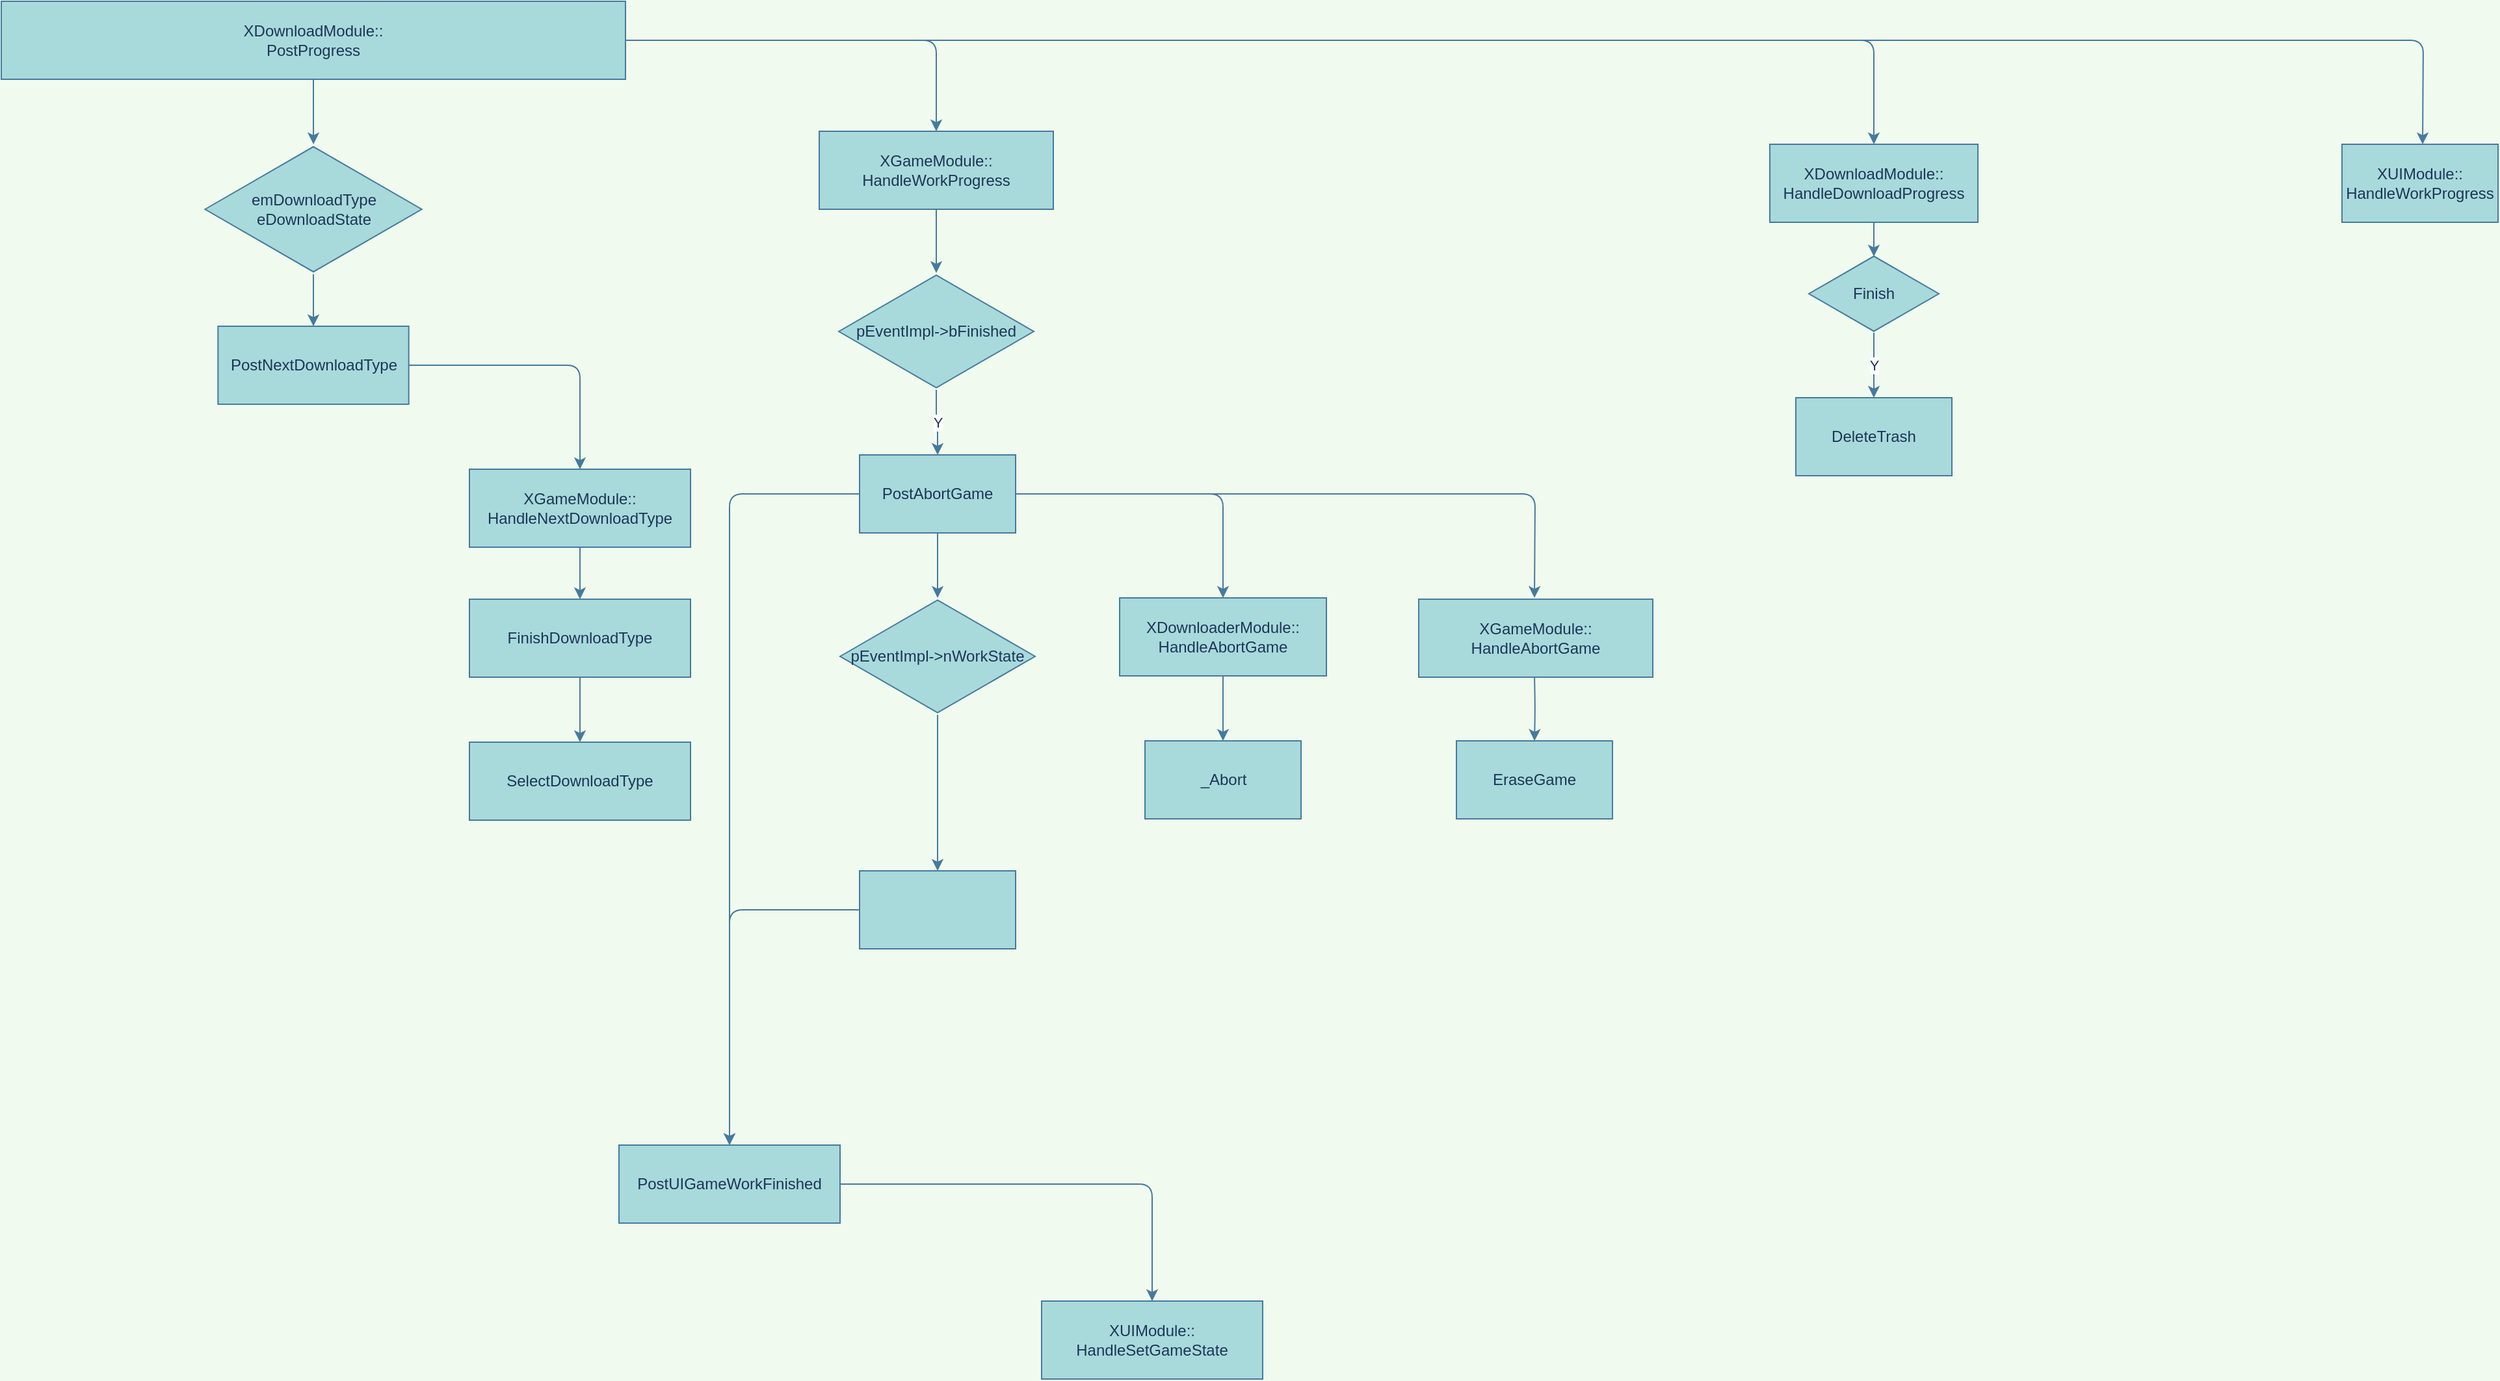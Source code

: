 <mxfile version="17.2.5" type="github"><diagram id="SnNMQvlH87oYWZHoETF5" name="Page-1"><mxGraphModel dx="1422" dy="737" grid="1" gridSize="10" guides="1" tooltips="1" connect="1" arrows="1" fold="1" page="1" pageScale="1" pageWidth="827" pageHeight="1169" background="#F1FAEE" math="0" shadow="0"><root><mxCell id="0"/><mxCell id="1" parent="0"/><mxCell id="a3GreiC_1IcMXyVNcGRU-66" value="" style="edgeStyle=orthogonalEdgeStyle;curved=0;rounded=1;sketch=0;orthogonalLoop=1;jettySize=auto;html=1;fontColor=#1D3557;strokeColor=#457B9D;fillColor=#A8DADC;" edge="1" parent="1" source="a3GreiC_1IcMXyVNcGRU-11" target="a3GreiC_1IcMXyVNcGRU-24"><mxGeometry relative="1" as="geometry"/></mxCell><mxCell id="a3GreiC_1IcMXyVNcGRU-69" style="edgeStyle=orthogonalEdgeStyle;curved=0;rounded=1;sketch=0;orthogonalLoop=1;jettySize=auto;html=1;exitX=1;exitY=0.5;exitDx=0;exitDy=0;entryX=0.5;entryY=0;entryDx=0;entryDy=0;fontColor=#1D3557;strokeColor=#457B9D;fillColor=#A8DADC;" edge="1" parent="1" source="a3GreiC_1IcMXyVNcGRU-11" target="a3GreiC_1IcMXyVNcGRU-12"><mxGeometry relative="1" as="geometry"/></mxCell><mxCell id="a3GreiC_1IcMXyVNcGRU-95" style="edgeStyle=orthogonalEdgeStyle;curved=0;rounded=1;sketch=0;orthogonalLoop=1;jettySize=auto;html=1;exitX=1;exitY=0.5;exitDx=0;exitDy=0;entryX=0.5;entryY=0;entryDx=0;entryDy=0;fontColor=#1D3557;strokeColor=#457B9D;fillColor=#A8DADC;" edge="1" parent="1" source="a3GreiC_1IcMXyVNcGRU-11" target="a3GreiC_1IcMXyVNcGRU-39"><mxGeometry relative="1" as="geometry"/></mxCell><mxCell id="a3GreiC_1IcMXyVNcGRU-98" style="edgeStyle=orthogonalEdgeStyle;curved=0;rounded=1;sketch=0;orthogonalLoop=1;jettySize=auto;html=1;exitX=1;exitY=0.5;exitDx=0;exitDy=0;fontColor=#1D3557;strokeColor=#457B9D;fillColor=#A8DADC;" edge="1" parent="1" source="a3GreiC_1IcMXyVNcGRU-11"><mxGeometry relative="1" as="geometry"><mxPoint x="2102" y="120" as="targetPoint"/></mxGeometry></mxCell><mxCell id="a3GreiC_1IcMXyVNcGRU-11" value="XDownloadModule::&lt;br&gt;PostProgress" style="rounded=0;whiteSpace=wrap;html=1;sketch=0;fontColor=#1D3557;strokeColor=#457B9D;fillColor=#A8DADC;" vertex="1" parent="1"><mxGeometry x="240" y="10" width="480" height="60" as="geometry"/></mxCell><mxCell id="a3GreiC_1IcMXyVNcGRU-16" style="edgeStyle=orthogonalEdgeStyle;curved=0;rounded=1;sketch=0;orthogonalLoop=1;jettySize=auto;html=1;exitX=0.5;exitY=1;exitDx=0;exitDy=0;entryX=0.5;entryY=0.022;entryDx=0;entryDy=0;entryPerimeter=0;fontColor=#1D3557;strokeColor=#457B9D;fillColor=#A8DADC;" edge="1" parent="1" source="a3GreiC_1IcMXyVNcGRU-12" target="a3GreiC_1IcMXyVNcGRU-14"><mxGeometry relative="1" as="geometry"/></mxCell><mxCell id="a3GreiC_1IcMXyVNcGRU-12" value="XDownloadModule::&lt;br&gt;HandleDownloadProgress" style="rounded=0;whiteSpace=wrap;html=1;sketch=0;fontColor=#1D3557;strokeColor=#457B9D;fillColor=#A8DADC;" vertex="1" parent="1"><mxGeometry x="1600" y="120" width="160" height="60" as="geometry"/></mxCell><mxCell id="a3GreiC_1IcMXyVNcGRU-88" value="Y" style="edgeStyle=orthogonalEdgeStyle;curved=0;rounded=1;sketch=0;orthogonalLoop=1;jettySize=auto;html=1;fontColor=#1D3557;strokeColor=#457B9D;fillColor=#A8DADC;" edge="1" parent="1" source="a3GreiC_1IcMXyVNcGRU-14" target="a3GreiC_1IcMXyVNcGRU-17"><mxGeometry relative="1" as="geometry"/></mxCell><mxCell id="a3GreiC_1IcMXyVNcGRU-14" value="Finish" style="html=1;whiteSpace=wrap;aspect=fixed;shape=isoRectangle;rounded=0;sketch=0;fontColor=#1D3557;strokeColor=#457B9D;fillColor=#A8DADC;" vertex="1" parent="1"><mxGeometry x="1630" y="205" width="100" height="60" as="geometry"/></mxCell><mxCell id="a3GreiC_1IcMXyVNcGRU-17" value="DeleteTrash" style="whiteSpace=wrap;html=1;fillColor=#A8DADC;strokeColor=#457B9D;fontColor=#1D3557;rounded=0;sketch=0;" vertex="1" parent="1"><mxGeometry x="1620" y="315" width="120" height="60" as="geometry"/></mxCell><mxCell id="a3GreiC_1IcMXyVNcGRU-27" value="" style="edgeStyle=orthogonalEdgeStyle;curved=0;rounded=1;sketch=0;orthogonalLoop=1;jettySize=auto;html=1;fontColor=#1D3557;strokeColor=#457B9D;fillColor=#A8DADC;" edge="1" parent="1" source="a3GreiC_1IcMXyVNcGRU-24" target="a3GreiC_1IcMXyVNcGRU-26"><mxGeometry relative="1" as="geometry"/></mxCell><mxCell id="a3GreiC_1IcMXyVNcGRU-24" value="emDownloadType&lt;br&gt;eDownloadState" style="html=1;whiteSpace=wrap;aspect=fixed;shape=isoRectangle;rounded=0;sketch=0;fontColor=#1D3557;strokeColor=#457B9D;fillColor=#A8DADC;" vertex="1" parent="1"><mxGeometry x="396.67" y="120" width="166.67" height="100" as="geometry"/></mxCell><mxCell id="a3GreiC_1IcMXyVNcGRU-72" value="" style="edgeStyle=orthogonalEdgeStyle;curved=0;rounded=1;sketch=0;orthogonalLoop=1;jettySize=auto;html=1;fontColor=#1D3557;strokeColor=#457B9D;fillColor=#A8DADC;" edge="1" parent="1" source="a3GreiC_1IcMXyVNcGRU-26" target="a3GreiC_1IcMXyVNcGRU-71"><mxGeometry relative="1" as="geometry"/></mxCell><mxCell id="a3GreiC_1IcMXyVNcGRU-26" value="PostNextDownloadType" style="whiteSpace=wrap;html=1;fillColor=#A8DADC;strokeColor=#457B9D;fontColor=#1D3557;rounded=0;sketch=0;" vertex="1" parent="1"><mxGeometry x="406.66" y="260" width="146.67" height="60" as="geometry"/></mxCell><mxCell id="a3GreiC_1IcMXyVNcGRU-46" style="edgeStyle=orthogonalEdgeStyle;curved=0;rounded=1;sketch=0;orthogonalLoop=1;jettySize=auto;html=1;exitX=0.5;exitY=1;exitDx=0;exitDy=0;fontColor=#1D3557;strokeColor=#457B9D;fillColor=#A8DADC;" edge="1" parent="1" source="a3GreiC_1IcMXyVNcGRU-39" target="a3GreiC_1IcMXyVNcGRU-45"><mxGeometry relative="1" as="geometry"/></mxCell><mxCell id="a3GreiC_1IcMXyVNcGRU-39" value="XGameModule::&lt;br&gt;HandleWorkProgress" style="rounded=0;whiteSpace=wrap;html=1;sketch=0;fontColor=#1D3557;strokeColor=#457B9D;fillColor=#A8DADC;" vertex="1" parent="1"><mxGeometry x="869" y="110" width="180" height="60" as="geometry"/></mxCell><mxCell id="a3GreiC_1IcMXyVNcGRU-48" value="Y" style="edgeStyle=orthogonalEdgeStyle;curved=0;rounded=1;sketch=0;orthogonalLoop=1;jettySize=auto;html=1;fontColor=#1D3557;strokeColor=#457B9D;fillColor=#A8DADC;" edge="1" parent="1" source="a3GreiC_1IcMXyVNcGRU-45" target="a3GreiC_1IcMXyVNcGRU-47"><mxGeometry relative="1" as="geometry"/></mxCell><mxCell id="a3GreiC_1IcMXyVNcGRU-45" value="pEventImpl-&amp;gt;bFinished" style="html=1;whiteSpace=wrap;aspect=fixed;shape=isoRectangle;rounded=0;sketch=0;fontColor=#1D3557;strokeColor=#457B9D;fillColor=#A8DADC;" vertex="1" parent="1"><mxGeometry x="884" y="219" width="150" height="90" as="geometry"/></mxCell><mxCell id="a3GreiC_1IcMXyVNcGRU-78" value="" style="edgeStyle=orthogonalEdgeStyle;curved=0;rounded=1;sketch=0;orthogonalLoop=1;jettySize=auto;html=1;fontColor=#1D3557;strokeColor=#457B9D;fillColor=#A8DADC;" edge="1" parent="1" source="a3GreiC_1IcMXyVNcGRU-47" target="a3GreiC_1IcMXyVNcGRU-77"><mxGeometry relative="1" as="geometry"/></mxCell><mxCell id="a3GreiC_1IcMXyVNcGRU-86" value="" style="edgeStyle=orthogonalEdgeStyle;curved=0;rounded=1;sketch=0;orthogonalLoop=1;jettySize=auto;html=1;fontColor=#1D3557;strokeColor=#457B9D;fillColor=#A8DADC;" edge="1" parent="1" source="a3GreiC_1IcMXyVNcGRU-47" target="a3GreiC_1IcMXyVNcGRU-85"><mxGeometry relative="1" as="geometry"/></mxCell><mxCell id="a3GreiC_1IcMXyVNcGRU-90" style="edgeStyle=orthogonalEdgeStyle;curved=0;rounded=1;sketch=0;orthogonalLoop=1;jettySize=auto;html=1;exitX=1;exitY=0.5;exitDx=0;exitDy=0;fontColor=#1D3557;strokeColor=#457B9D;fillColor=#A8DADC;" edge="1" parent="1" source="a3GreiC_1IcMXyVNcGRU-47"><mxGeometry relative="1" as="geometry"><mxPoint x="1419" y="469" as="targetPoint"/></mxGeometry></mxCell><mxCell id="a3GreiC_1IcMXyVNcGRU-96" style="edgeStyle=orthogonalEdgeStyle;curved=0;rounded=1;sketch=0;orthogonalLoop=1;jettySize=auto;html=1;exitX=0;exitY=0.5;exitDx=0;exitDy=0;entryX=0.5;entryY=0;entryDx=0;entryDy=0;fontColor=#1D3557;strokeColor=#457B9D;fillColor=#A8DADC;" edge="1" parent="1" source="a3GreiC_1IcMXyVNcGRU-47" target="a3GreiC_1IcMXyVNcGRU-82"><mxGeometry relative="1" as="geometry"/></mxCell><mxCell id="a3GreiC_1IcMXyVNcGRU-47" value="PostAbortGame" style="whiteSpace=wrap;html=1;fillColor=#A8DADC;strokeColor=#457B9D;fontColor=#1D3557;rounded=0;sketch=0;" vertex="1" parent="1"><mxGeometry x="900" y="359" width="120" height="60" as="geometry"/></mxCell><mxCell id="a3GreiC_1IcMXyVNcGRU-74" value="" style="edgeStyle=orthogonalEdgeStyle;curved=0;rounded=1;sketch=0;orthogonalLoop=1;jettySize=auto;html=1;fontColor=#1D3557;strokeColor=#457B9D;fillColor=#A8DADC;" edge="1" parent="1" source="a3GreiC_1IcMXyVNcGRU-71" target="a3GreiC_1IcMXyVNcGRU-73"><mxGeometry relative="1" as="geometry"/></mxCell><mxCell id="a3GreiC_1IcMXyVNcGRU-71" value="&lt;span&gt;XGameModule::&lt;/span&gt;&lt;br&gt;HandleNextDownloadType" style="whiteSpace=wrap;html=1;fillColor=#A8DADC;strokeColor=#457B9D;fontColor=#1D3557;rounded=0;sketch=0;" vertex="1" parent="1"><mxGeometry x="600" y="370" width="170.01" height="60" as="geometry"/></mxCell><mxCell id="a3GreiC_1IcMXyVNcGRU-76" value="" style="edgeStyle=orthogonalEdgeStyle;curved=0;rounded=1;sketch=0;orthogonalLoop=1;jettySize=auto;html=1;fontColor=#1D3557;strokeColor=#457B9D;fillColor=#A8DADC;" edge="1" parent="1" source="a3GreiC_1IcMXyVNcGRU-73" target="a3GreiC_1IcMXyVNcGRU-75"><mxGeometry relative="1" as="geometry"/></mxCell><mxCell id="a3GreiC_1IcMXyVNcGRU-73" value="FinishDownloadType" style="whiteSpace=wrap;html=1;fillColor=#A8DADC;strokeColor=#457B9D;fontColor=#1D3557;rounded=0;sketch=0;" vertex="1" parent="1"><mxGeometry x="600" y="470" width="170" height="60" as="geometry"/></mxCell><mxCell id="a3GreiC_1IcMXyVNcGRU-75" value="SelectDownloadType" style="whiteSpace=wrap;html=1;fillColor=#A8DADC;strokeColor=#457B9D;fontColor=#1D3557;rounded=0;sketch=0;" vertex="1" parent="1"><mxGeometry x="600" y="580" width="170" height="60" as="geometry"/></mxCell><mxCell id="a3GreiC_1IcMXyVNcGRU-81" value="" style="edgeStyle=orthogonalEdgeStyle;curved=0;rounded=1;sketch=0;orthogonalLoop=1;jettySize=auto;html=1;fontColor=#1D3557;strokeColor=#457B9D;fillColor=#A8DADC;" edge="1" parent="1" source="a3GreiC_1IcMXyVNcGRU-77" target="a3GreiC_1IcMXyVNcGRU-80"><mxGeometry relative="1" as="geometry"/></mxCell><mxCell id="a3GreiC_1IcMXyVNcGRU-77" value="pEventImpl-&amp;gt;nWorkState" style="html=1;whiteSpace=wrap;aspect=fixed;shape=isoRectangle;rounded=0;sketch=0;fontColor=#1D3557;strokeColor=#457B9D;fillColor=#A8DADC;" vertex="1" parent="1"><mxGeometry x="885" y="469" width="150" height="90" as="geometry"/></mxCell><mxCell id="a3GreiC_1IcMXyVNcGRU-97" style="edgeStyle=orthogonalEdgeStyle;curved=0;rounded=1;sketch=0;orthogonalLoop=1;jettySize=auto;html=1;exitX=0;exitY=0.5;exitDx=0;exitDy=0;fontColor=#1D3557;strokeColor=#457B9D;fillColor=#A8DADC;" edge="1" parent="1" source="a3GreiC_1IcMXyVNcGRU-80" target="a3GreiC_1IcMXyVNcGRU-82"><mxGeometry relative="1" as="geometry"/></mxCell><mxCell id="a3GreiC_1IcMXyVNcGRU-80" value="" style="whiteSpace=wrap;html=1;fillColor=#A8DADC;strokeColor=#457B9D;fontColor=#1D3557;rounded=0;sketch=0;" vertex="1" parent="1"><mxGeometry x="900" y="679" width="120" height="60" as="geometry"/></mxCell><mxCell id="a3GreiC_1IcMXyVNcGRU-101" value="" style="edgeStyle=orthogonalEdgeStyle;curved=0;rounded=1;sketch=0;orthogonalLoop=1;jettySize=auto;html=1;fontColor=#1D3557;strokeColor=#457B9D;fillColor=#A8DADC;" edge="1" parent="1" source="a3GreiC_1IcMXyVNcGRU-82" target="a3GreiC_1IcMXyVNcGRU-100"><mxGeometry relative="1" as="geometry"/></mxCell><mxCell id="a3GreiC_1IcMXyVNcGRU-82" value="PostUIGameWorkFinished" style="whiteSpace=wrap;html=1;fillColor=#A8DADC;strokeColor=#457B9D;fontColor=#1D3557;rounded=0;sketch=0;" vertex="1" parent="1"><mxGeometry x="715" y="890" width="170" height="60" as="geometry"/></mxCell><mxCell id="a3GreiC_1IcMXyVNcGRU-92" value="" style="edgeStyle=orthogonalEdgeStyle;curved=0;rounded=1;sketch=0;orthogonalLoop=1;jettySize=auto;html=1;fontColor=#1D3557;strokeColor=#457B9D;fillColor=#A8DADC;" edge="1" parent="1" source="a3GreiC_1IcMXyVNcGRU-85" target="a3GreiC_1IcMXyVNcGRU-91"><mxGeometry relative="1" as="geometry"/></mxCell><mxCell id="a3GreiC_1IcMXyVNcGRU-85" value="XDownloaderModule::&lt;br&gt;HandleAbortGame" style="whiteSpace=wrap;html=1;fillColor=#A8DADC;strokeColor=#457B9D;fontColor=#1D3557;rounded=0;sketch=0;" vertex="1" parent="1"><mxGeometry x="1100" y="469" width="159" height="60" as="geometry"/></mxCell><mxCell id="a3GreiC_1IcMXyVNcGRU-94" value="" style="edgeStyle=orthogonalEdgeStyle;curved=0;rounded=1;sketch=0;orthogonalLoop=1;jettySize=auto;html=1;fontColor=#1D3557;strokeColor=#457B9D;fillColor=#A8DADC;" edge="1" parent="1" target="a3GreiC_1IcMXyVNcGRU-93"><mxGeometry relative="1" as="geometry"><mxPoint x="1419" y="529" as="sourcePoint"/></mxGeometry></mxCell><mxCell id="a3GreiC_1IcMXyVNcGRU-89" value="XGameModule::&lt;br&gt;HandleAbortGame" style="rounded=0;whiteSpace=wrap;html=1;sketch=0;fontColor=#1D3557;strokeColor=#457B9D;fillColor=#A8DADC;" vertex="1" parent="1"><mxGeometry x="1330" y="470" width="180" height="60" as="geometry"/></mxCell><mxCell id="a3GreiC_1IcMXyVNcGRU-91" value="_Abort" style="whiteSpace=wrap;html=1;fillColor=#A8DADC;strokeColor=#457B9D;fontColor=#1D3557;rounded=0;sketch=0;" vertex="1" parent="1"><mxGeometry x="1119.5" y="579" width="120" height="60" as="geometry"/></mxCell><mxCell id="a3GreiC_1IcMXyVNcGRU-93" value="EraseGame" style="whiteSpace=wrap;html=1;fillColor=#A8DADC;strokeColor=#457B9D;fontColor=#1D3557;rounded=0;sketch=0;" vertex="1" parent="1"><mxGeometry x="1359" y="579" width="120" height="60" as="geometry"/></mxCell><mxCell id="a3GreiC_1IcMXyVNcGRU-99" value="XUIModule::&lt;br&gt;HandleWorkProgress" style="rounded=0;whiteSpace=wrap;html=1;sketch=0;fontColor=#1D3557;strokeColor=#457B9D;fillColor=#A8DADC;" vertex="1" parent="1"><mxGeometry x="2040" y="120" width="120" height="60" as="geometry"/></mxCell><mxCell id="a3GreiC_1IcMXyVNcGRU-100" value="XUIModule::&lt;br&gt;HandleSetGameState" style="whiteSpace=wrap;html=1;fillColor=#A8DADC;strokeColor=#457B9D;fontColor=#1D3557;rounded=0;sketch=0;" vertex="1" parent="1"><mxGeometry x="1040" y="1010" width="170" height="60" as="geometry"/></mxCell></root></mxGraphModel></diagram></mxfile>